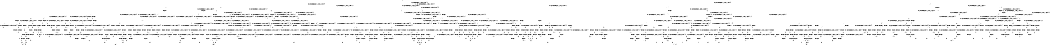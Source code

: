 digraph BCG {
size = "7, 10.5";
center = TRUE;
node [shape = circle];
0 [peripheries = 2];
0 -> 1 [label = "EX !0 !ATOMIC_EXCH_BRANCH (1, +1, TRUE, +0, 2, TRUE) !{0}"];
0 -> 2 [label = "EX !2 !ATOMIC_EXCH_BRANCH (1, +0, FALSE, +0, 3, TRUE) !{0}"];
0 -> 3 [label = "EX !1 !ATOMIC_EXCH_BRANCH (1, +0, TRUE, +0, 1, TRUE) !{0}"];
0 -> 4 [label = "EX !0 !ATOMIC_EXCH_BRANCH (1, +1, TRUE, +0, 2, TRUE) !{0}"];
1 -> 5 [label = "EX !2 !ATOMIC_EXCH_BRANCH (1, +0, FALSE, +0, 3, FALSE) !{0}"];
1 -> 6 [label = "EX !1 !ATOMIC_EXCH_BRANCH (1, +0, TRUE, +0, 1, FALSE) !{0}"];
1 -> 7 [label = "TERMINATE !0"];
2 -> 8 [label = "EX !0 !ATOMIC_EXCH_BRANCH (1, +1, TRUE, +0, 2, TRUE) !{0, 2}"];
2 -> 9 [label = "EX !1 !ATOMIC_EXCH_BRANCH (1, +0, TRUE, +0, 1, TRUE) !{0, 2}"];
2 -> 10 [label = "TERMINATE !2"];
2 -> 11 [label = "EX !0 !ATOMIC_EXCH_BRANCH (1, +1, TRUE, +0, 2, TRUE) !{0, 2}"];
3 -> 3 [label = "EX !1 !ATOMIC_EXCH_BRANCH (1, +0, TRUE, +0, 1, TRUE) !{0, 1}"];
3 -> 12 [label = "EX !0 !ATOMIC_EXCH_BRANCH (1, +1, TRUE, +0, 2, TRUE) !{0, 1}"];
3 -> 13 [label = "EX !2 !ATOMIC_EXCH_BRANCH (1, +0, FALSE, +0, 3, TRUE) !{0, 1}"];
3 -> 14 [label = "EX !0 !ATOMIC_EXCH_BRANCH (1, +1, TRUE, +0, 2, TRUE) !{0, 1}"];
4 -> 15 [label = "EX !2 !ATOMIC_EXCH_BRANCH (1, +0, FALSE, +0, 3, FALSE) !{0}"];
4 -> 16 [label = "EX !1 !ATOMIC_EXCH_BRANCH (1, +0, TRUE, +0, 1, FALSE) !{0}"];
4 -> 17 [label = "TERMINATE !0"];
5 -> 18 [label = "EX !2 !ATOMIC_EXCH_BRANCH (1, +1, TRUE, +1, 2, TRUE) !{0, 2}"];
5 -> 19 [label = "EX !1 !ATOMIC_EXCH_BRANCH (1, +0, TRUE, +0, 1, FALSE) !{0, 2}"];
5 -> 20 [label = "TERMINATE !0"];
6 -> 21 [label = "EX !2 !ATOMIC_EXCH_BRANCH (1, +0, FALSE, +0, 3, TRUE) !{0, 1}"];
6 -> 22 [label = "TERMINATE !0"];
6 -> 23 [label = "TERMINATE !1"];
7 -> 24 [label = "EX !1 !ATOMIC_EXCH_BRANCH (1, +0, TRUE, +0, 1, FALSE) !{1}"];
7 -> 25 [label = "EX !2 !ATOMIC_EXCH_BRANCH (1, +0, FALSE, +0, 3, FALSE) !{1}"];
7 -> 26 [label = "EX !1 !ATOMIC_EXCH_BRANCH (1, +0, TRUE, +0, 1, FALSE) !{1}"];
8 -> 27 [label = "EX !1 !ATOMIC_EXCH_BRANCH (1, +0, TRUE, +0, 1, FALSE) !{0, 2}"];
8 -> 28 [label = "TERMINATE !0"];
8 -> 29 [label = "TERMINATE !2"];
9 -> 9 [label = "EX !1 !ATOMIC_EXCH_BRANCH (1, +0, TRUE, +0, 1, TRUE) !{0, 1, 2}"];
9 -> 30 [label = "EX !0 !ATOMIC_EXCH_BRANCH (1, +1, TRUE, +0, 2, TRUE) !{0, 1, 2}"];
9 -> 31 [label = "TERMINATE !2"];
9 -> 32 [label = "EX !0 !ATOMIC_EXCH_BRANCH (1, +1, TRUE, +0, 2, TRUE) !{0, 1, 2}"];
10 -> 33 [label = "EX !0 !ATOMIC_EXCH_BRANCH (1, +1, TRUE, +0, 2, TRUE) !{0}"];
10 -> 34 [label = "EX !1 !ATOMIC_EXCH_BRANCH (1, +0, TRUE, +0, 1, TRUE) !{0}"];
10 -> 35 [label = "EX !0 !ATOMIC_EXCH_BRANCH (1, +1, TRUE, +0, 2, TRUE) !{0}"];
11 -> 36 [label = "EX !1 !ATOMIC_EXCH_BRANCH (1, +0, TRUE, +0, 1, FALSE) !{0, 2}"];
11 -> 37 [label = "TERMINATE !0"];
11 -> 38 [label = "TERMINATE !2"];
12 -> 6 [label = "EX !1 !ATOMIC_EXCH_BRANCH (1, +0, TRUE, +0, 1, FALSE) !{0, 1}"];
12 -> 39 [label = "EX !2 !ATOMIC_EXCH_BRANCH (1, +0, FALSE, +0, 3, FALSE) !{0, 1}"];
12 -> 40 [label = "TERMINATE !0"];
13 -> 9 [label = "EX !1 !ATOMIC_EXCH_BRANCH (1, +0, TRUE, +0, 1, TRUE) !{0, 1, 2}"];
13 -> 30 [label = "EX !0 !ATOMIC_EXCH_BRANCH (1, +1, TRUE, +0, 2, TRUE) !{0, 1, 2}"];
13 -> 31 [label = "TERMINATE !2"];
13 -> 32 [label = "EX !0 !ATOMIC_EXCH_BRANCH (1, +1, TRUE, +0, 2, TRUE) !{0, 1, 2}"];
14 -> 41 [label = "EX !1 !ATOMIC_EXCH_BRANCH (1, +0, TRUE, +0, 1, FALSE) !{0, 1}"];
14 -> 42 [label = "EX !1 !ATOMIC_EXCH_BRANCH (1, +0, TRUE, +0, 1, FALSE) !{0, 1}"];
14 -> 43 [label = "EX !2 !ATOMIC_EXCH_BRANCH (1, +0, FALSE, +0, 3, FALSE) !{0, 1}"];
14 -> 44 [label = "TERMINATE !0"];
15 -> 45 [label = "EX !2 !ATOMIC_EXCH_BRANCH (1, +1, TRUE, +1, 2, TRUE) !{0, 2}"];
15 -> 46 [label = "EX !1 !ATOMIC_EXCH_BRANCH (1, +0, TRUE, +0, 1, FALSE) !{0, 2}"];
15 -> 47 [label = "TERMINATE !0"];
16 -> 48 [label = "EX !2 !ATOMIC_EXCH_BRANCH (1, +0, FALSE, +0, 3, TRUE) !{0, 1}"];
16 -> 49 [label = "TERMINATE !0"];
16 -> 50 [label = "TERMINATE !1"];
17 -> 51 [label = "EX !1 !ATOMIC_EXCH_BRANCH (1, +0, TRUE, +0, 1, FALSE) !{1}"];
17 -> 52 [label = "EX !2 !ATOMIC_EXCH_BRANCH (1, +0, FALSE, +0, 3, FALSE) !{1}"];
18 -> 18 [label = "EX !2 !ATOMIC_EXCH_BRANCH (1, +1, TRUE, +1, 2, TRUE) !{0, 2}"];
18 -> 19 [label = "EX !1 !ATOMIC_EXCH_BRANCH (1, +0, TRUE, +0, 1, FALSE) !{0, 2}"];
18 -> 20 [label = "TERMINATE !0"];
19 -> 53 [label = "EX !2 !ATOMIC_EXCH_BRANCH (1, +1, TRUE, +1, 2, FALSE) !{0, 1, 2}"];
19 -> 54 [label = "TERMINATE !0"];
19 -> 55 [label = "TERMINATE !1"];
20 -> 56 [label = "EX !2 !ATOMIC_EXCH_BRANCH (1, +1, TRUE, +1, 2, TRUE) !{1, 2}"];
20 -> 57 [label = "EX !1 !ATOMIC_EXCH_BRANCH (1, +0, TRUE, +0, 1, FALSE) !{1, 2}"];
20 -> 58 [label = "EX !1 !ATOMIC_EXCH_BRANCH (1, +0, TRUE, +0, 1, FALSE) !{1, 2}"];
21 -> 59 [label = "TERMINATE !0"];
21 -> 60 [label = "TERMINATE !2"];
21 -> 61 [label = "TERMINATE !1"];
22 -> 62 [label = "EX !2 !ATOMIC_EXCH_BRANCH (1, +0, FALSE, +0, 3, TRUE) !{1}"];
22 -> 63 [label = "TERMINATE !1"];
23 -> 64 [label = "EX !2 !ATOMIC_EXCH_BRANCH (1, +0, FALSE, +0, 3, TRUE) !{0}"];
23 -> 65 [label = "TERMINATE !0"];
24 -> 62 [label = "EX !2 !ATOMIC_EXCH_BRANCH (1, +0, FALSE, +0, 3, TRUE) !{1}"];
24 -> 63 [label = "TERMINATE !1"];
25 -> 56 [label = "EX !2 !ATOMIC_EXCH_BRANCH (1, +1, TRUE, +1, 2, TRUE) !{1, 2}"];
25 -> 57 [label = "EX !1 !ATOMIC_EXCH_BRANCH (1, +0, TRUE, +0, 1, FALSE) !{1, 2}"];
25 -> 58 [label = "EX !1 !ATOMIC_EXCH_BRANCH (1, +0, TRUE, +0, 1, FALSE) !{1, 2}"];
26 -> 66 [label = "EX !2 !ATOMIC_EXCH_BRANCH (1, +0, FALSE, +0, 3, TRUE) !{1}"];
26 -> 67 [label = "TERMINATE !1"];
27 -> 59 [label = "TERMINATE !0"];
27 -> 60 [label = "TERMINATE !2"];
27 -> 61 [label = "TERMINATE !1"];
28 -> 68 [label = "EX !1 !ATOMIC_EXCH_BRANCH (1, +0, TRUE, +0, 1, FALSE) !{1, 2}"];
28 -> 69 [label = "TERMINATE !2"];
28 -> 70 [label = "EX !1 !ATOMIC_EXCH_BRANCH (1, +0, TRUE, +0, 1, FALSE) !{1, 2}"];
29 -> 71 [label = "EX !1 !ATOMIC_EXCH_BRANCH (1, +0, TRUE, +0, 1, FALSE) !{0}"];
29 -> 72 [label = "TERMINATE !0"];
30 -> 27 [label = "EX !1 !ATOMIC_EXCH_BRANCH (1, +0, TRUE, +0, 1, FALSE) !{0, 1, 2}"];
30 -> 73 [label = "TERMINATE !0"];
30 -> 74 [label = "TERMINATE !2"];
31 -> 34 [label = "EX !1 !ATOMIC_EXCH_BRANCH (1, +0, TRUE, +0, 1, TRUE) !{0, 1}"];
31 -> 75 [label = "EX !0 !ATOMIC_EXCH_BRANCH (1, +1, TRUE, +0, 2, TRUE) !{0, 1}"];
31 -> 76 [label = "EX !0 !ATOMIC_EXCH_BRANCH (1, +1, TRUE, +0, 2, TRUE) !{0, 1}"];
32 -> 77 [label = "EX !1 !ATOMIC_EXCH_BRANCH (1, +0, TRUE, +0, 1, FALSE) !{0, 1, 2}"];
32 -> 78 [label = "EX !1 !ATOMIC_EXCH_BRANCH (1, +0, TRUE, +0, 1, FALSE) !{0, 1, 2}"];
32 -> 79 [label = "TERMINATE !0"];
32 -> 80 [label = "TERMINATE !2"];
33 -> 71 [label = "EX !1 !ATOMIC_EXCH_BRANCH (1, +0, TRUE, +0, 1, FALSE) !{0}"];
33 -> 72 [label = "TERMINATE !0"];
34 -> 34 [label = "EX !1 !ATOMIC_EXCH_BRANCH (1, +0, TRUE, +0, 1, TRUE) !{0, 1}"];
34 -> 75 [label = "EX !0 !ATOMIC_EXCH_BRANCH (1, +1, TRUE, +0, 2, TRUE) !{0, 1}"];
34 -> 76 [label = "EX !0 !ATOMIC_EXCH_BRANCH (1, +1, TRUE, +0, 2, TRUE) !{0, 1}"];
35 -> 81 [label = "EX !1 !ATOMIC_EXCH_BRANCH (1, +0, TRUE, +0, 1, FALSE) !{0}"];
35 -> 82 [label = "TERMINATE !0"];
36 -> 83 [label = "TERMINATE !0"];
36 -> 84 [label = "TERMINATE !2"];
36 -> 85 [label = "TERMINATE !1"];
37 -> 86 [label = "EX !1 !ATOMIC_EXCH_BRANCH (1, +0, TRUE, +0, 1, FALSE) !{1, 2}"];
37 -> 87 [label = "TERMINATE !2"];
38 -> 88 [label = "EX !1 !ATOMIC_EXCH_BRANCH (1, +0, TRUE, +0, 1, FALSE) !{0}"];
38 -> 89 [label = "TERMINATE !0"];
39 -> 19 [label = "EX !1 !ATOMIC_EXCH_BRANCH (1, +0, TRUE, +0, 1, FALSE) !{0, 1, 2}"];
39 -> 90 [label = "EX !2 !ATOMIC_EXCH_BRANCH (1, +1, TRUE, +1, 2, TRUE) !{0, 1, 2}"];
39 -> 91 [label = "TERMINATE !0"];
40 -> 24 [label = "EX !1 !ATOMIC_EXCH_BRANCH (1, +0, TRUE, +0, 1, FALSE) !{1}"];
40 -> 92 [label = "EX !2 !ATOMIC_EXCH_BRANCH (1, +0, FALSE, +0, 3, FALSE) !{1}"];
40 -> 26 [label = "EX !1 !ATOMIC_EXCH_BRANCH (1, +0, TRUE, +0, 1, FALSE) !{1}"];
41 -> 93 [label = "EX !2 !ATOMIC_EXCH_BRANCH (1, +0, FALSE, +0, 3, TRUE) !{0, 1}"];
41 -> 94 [label = "TERMINATE !0"];
41 -> 95 [label = "TERMINATE !1"];
42 -> 96 [label = "EX !2 !ATOMIC_EXCH_BRANCH (1, +0, FALSE, +0, 3, TRUE) !{0, 1}"];
42 -> 97 [label = "TERMINATE !0"];
42 -> 98 [label = "TERMINATE !1"];
43 -> 99 [label = "EX !1 !ATOMIC_EXCH_BRANCH (1, +0, TRUE, +0, 1, FALSE) !{0, 1, 2}"];
43 -> 100 [label = "EX !2 !ATOMIC_EXCH_BRANCH (1, +1, TRUE, +1, 2, TRUE) !{0, 1, 2}"];
43 -> 101 [label = "TERMINATE !0"];
44 -> 102 [label = "EX !1 !ATOMIC_EXCH_BRANCH (1, +0, TRUE, +0, 1, FALSE) !{1}"];
44 -> 103 [label = "EX !2 !ATOMIC_EXCH_BRANCH (1, +0, FALSE, +0, 3, FALSE) !{1}"];
45 -> 45 [label = "EX !2 !ATOMIC_EXCH_BRANCH (1, +1, TRUE, +1, 2, TRUE) !{0, 2}"];
45 -> 46 [label = "EX !1 !ATOMIC_EXCH_BRANCH (1, +0, TRUE, +0, 1, FALSE) !{0, 2}"];
45 -> 47 [label = "TERMINATE !0"];
46 -> 104 [label = "EX !2 !ATOMIC_EXCH_BRANCH (1, +1, TRUE, +1, 2, FALSE) !{0, 1, 2}"];
46 -> 105 [label = "TERMINATE !0"];
46 -> 106 [label = "TERMINATE !1"];
47 -> 107 [label = "EX !2 !ATOMIC_EXCH_BRANCH (1, +1, TRUE, +1, 2, TRUE) !{1, 2}"];
47 -> 108 [label = "EX !1 !ATOMIC_EXCH_BRANCH (1, +0, TRUE, +0, 1, FALSE) !{1, 2}"];
48 -> 109 [label = "TERMINATE !0"];
48 -> 110 [label = "TERMINATE !2"];
48 -> 111 [label = "TERMINATE !1"];
49 -> 112 [label = "EX !2 !ATOMIC_EXCH_BRANCH (1, +0, FALSE, +0, 3, TRUE) !{1}"];
49 -> 113 [label = "TERMINATE !1"];
50 -> 114 [label = "EX !2 !ATOMIC_EXCH_BRANCH (1, +0, FALSE, +0, 3, TRUE) !{0}"];
50 -> 115 [label = "TERMINATE !0"];
51 -> 112 [label = "EX !2 !ATOMIC_EXCH_BRANCH (1, +0, FALSE, +0, 3, TRUE) !{1}"];
51 -> 113 [label = "TERMINATE !1"];
52 -> 107 [label = "EX !2 !ATOMIC_EXCH_BRANCH (1, +1, TRUE, +1, 2, TRUE) !{1, 2}"];
52 -> 108 [label = "EX !1 !ATOMIC_EXCH_BRANCH (1, +0, TRUE, +0, 1, FALSE) !{1, 2}"];
53 -> 116 [label = "TERMINATE !0"];
53 -> 117 [label = "TERMINATE !2"];
53 -> 118 [label = "TERMINATE !1"];
54 -> 119 [label = "EX !2 !ATOMIC_EXCH_BRANCH (1, +1, TRUE, +1, 2, FALSE) !{1, 2}"];
54 -> 120 [label = "TERMINATE !1"];
55 -> 121 [label = "EX !2 !ATOMIC_EXCH_BRANCH (1, +1, TRUE, +1, 2, FALSE) !{0, 2}"];
55 -> 122 [label = "TERMINATE !0"];
56 -> 56 [label = "EX !2 !ATOMIC_EXCH_BRANCH (1, +1, TRUE, +1, 2, TRUE) !{1, 2}"];
56 -> 57 [label = "EX !1 !ATOMIC_EXCH_BRANCH (1, +0, TRUE, +0, 1, FALSE) !{1, 2}"];
56 -> 58 [label = "EX !1 !ATOMIC_EXCH_BRANCH (1, +0, TRUE, +0, 1, FALSE) !{1, 2}"];
57 -> 119 [label = "EX !2 !ATOMIC_EXCH_BRANCH (1, +1, TRUE, +1, 2, FALSE) !{1, 2}"];
57 -> 120 [label = "TERMINATE !1"];
58 -> 123 [label = "EX !2 !ATOMIC_EXCH_BRANCH (1, +1, TRUE, +1, 2, FALSE) !{1, 2}"];
58 -> 124 [label = "EX !2 !ATOMIC_EXCH_BRANCH (1, +1, TRUE, +1, 2, FALSE) !{1, 2}"];
58 -> 125 [label = "TERMINATE !1"];
59 -> 126 [label = "TERMINATE !2"];
59 -> 127 [label = "TERMINATE !1"];
60 -> 128 [label = "TERMINATE !0"];
60 -> 129 [label = "TERMINATE !1"];
61 -> 130 [label = "TERMINATE !0"];
61 -> 131 [label = "TERMINATE !2"];
62 -> 126 [label = "TERMINATE !2"];
62 -> 127 [label = "TERMINATE !1"];
63 -> 132 [label = "EX !2 !ATOMIC_EXCH_BRANCH (1, +0, FALSE, +0, 3, TRUE) !{2}"];
63 -> 133 [label = "EX !2 !ATOMIC_EXCH_BRANCH (1, +0, FALSE, +0, 3, TRUE) !{2}"];
64 -> 130 [label = "TERMINATE !0"];
64 -> 131 [label = "TERMINATE !2"];
65 -> 134 [label = "EX !2 !ATOMIC_EXCH_BRANCH (1, +0, FALSE, +0, 3, TRUE) !{1, 2}"];
66 -> 135 [label = "TERMINATE !2"];
66 -> 136 [label = "TERMINATE !1"];
67 -> 137 [label = "EX !2 !ATOMIC_EXCH_BRANCH (1, +0, FALSE, +0, 3, TRUE) !{2}"];
68 -> 126 [label = "TERMINATE !2"];
68 -> 127 [label = "TERMINATE !1"];
69 -> 138 [label = "EX !1 !ATOMIC_EXCH_BRANCH (1, +0, TRUE, +0, 1, FALSE) !{1}"];
69 -> 139 [label = "EX !1 !ATOMIC_EXCH_BRANCH (1, +0, TRUE, +0, 1, FALSE) !{1}"];
70 -> 140 [label = "TERMINATE !2"];
70 -> 141 [label = "TERMINATE !1"];
71 -> 128 [label = "TERMINATE !0"];
71 -> 129 [label = "TERMINATE !1"];
72 -> 138 [label = "EX !1 !ATOMIC_EXCH_BRANCH (1, +0, TRUE, +0, 1, FALSE) !{1}"];
72 -> 139 [label = "EX !1 !ATOMIC_EXCH_BRANCH (1, +0, TRUE, +0, 1, FALSE) !{1}"];
73 -> 68 [label = "EX !1 !ATOMIC_EXCH_BRANCH (1, +0, TRUE, +0, 1, FALSE) !{1, 2}"];
73 -> 142 [label = "TERMINATE !2"];
73 -> 70 [label = "EX !1 !ATOMIC_EXCH_BRANCH (1, +0, TRUE, +0, 1, FALSE) !{1, 2}"];
74 -> 71 [label = "EX !1 !ATOMIC_EXCH_BRANCH (1, +0, TRUE, +0, 1, FALSE) !{0, 1}"];
74 -> 143 [label = "TERMINATE !0"];
75 -> 71 [label = "EX !1 !ATOMIC_EXCH_BRANCH (1, +0, TRUE, +0, 1, FALSE) !{0, 1}"];
75 -> 143 [label = "TERMINATE !0"];
76 -> 144 [label = "EX !1 !ATOMIC_EXCH_BRANCH (1, +0, TRUE, +0, 1, FALSE) !{0, 1}"];
76 -> 145 [label = "EX !1 !ATOMIC_EXCH_BRANCH (1, +0, TRUE, +0, 1, FALSE) !{0, 1}"];
76 -> 146 [label = "TERMINATE !0"];
77 -> 147 [label = "TERMINATE !0"];
77 -> 148 [label = "TERMINATE !2"];
77 -> 149 [label = "TERMINATE !1"];
78 -> 150 [label = "TERMINATE !0"];
78 -> 151 [label = "TERMINATE !2"];
78 -> 152 [label = "TERMINATE !1"];
79 -> 153 [label = "EX !1 !ATOMIC_EXCH_BRANCH (1, +0, TRUE, +0, 1, FALSE) !{1, 2}"];
79 -> 154 [label = "TERMINATE !2"];
80 -> 155 [label = "EX !1 !ATOMIC_EXCH_BRANCH (1, +0, TRUE, +0, 1, FALSE) !{0, 1}"];
80 -> 156 [label = "TERMINATE !0"];
81 -> 157 [label = "TERMINATE !0"];
81 -> 158 [label = "TERMINATE !1"];
82 -> 159 [label = "EX !1 !ATOMIC_EXCH_BRANCH (1, +0, TRUE, +0, 1, FALSE) !{1}"];
83 -> 160 [label = "TERMINATE !2"];
83 -> 161 [label = "TERMINATE !1"];
84 -> 162 [label = "TERMINATE !0"];
84 -> 163 [label = "TERMINATE !1"];
85 -> 164 [label = "TERMINATE !0"];
85 -> 165 [label = "TERMINATE !2"];
86 -> 160 [label = "TERMINATE !2"];
86 -> 161 [label = "TERMINATE !1"];
87 -> 166 [label = "EX !1 !ATOMIC_EXCH_BRANCH (1, +0, TRUE, +0, 1, FALSE) !{1}"];
88 -> 162 [label = "TERMINATE !0"];
88 -> 163 [label = "TERMINATE !1"];
89 -> 166 [label = "EX !1 !ATOMIC_EXCH_BRANCH (1, +0, TRUE, +0, 1, FALSE) !{1}"];
90 -> 19 [label = "EX !1 !ATOMIC_EXCH_BRANCH (1, +0, TRUE, +0, 1, FALSE) !{0, 1, 2}"];
90 -> 90 [label = "EX !2 !ATOMIC_EXCH_BRANCH (1, +1, TRUE, +1, 2, TRUE) !{0, 1, 2}"];
90 -> 91 [label = "TERMINATE !0"];
91 -> 57 [label = "EX !1 !ATOMIC_EXCH_BRANCH (1, +0, TRUE, +0, 1, FALSE) !{1, 2}"];
91 -> 167 [label = "EX !2 !ATOMIC_EXCH_BRANCH (1, +1, TRUE, +1, 2, TRUE) !{1, 2}"];
91 -> 58 [label = "EX !1 !ATOMIC_EXCH_BRANCH (1, +0, TRUE, +0, 1, FALSE) !{1, 2}"];
92 -> 57 [label = "EX !1 !ATOMIC_EXCH_BRANCH (1, +0, TRUE, +0, 1, FALSE) !{1, 2}"];
92 -> 167 [label = "EX !2 !ATOMIC_EXCH_BRANCH (1, +1, TRUE, +1, 2, TRUE) !{1, 2}"];
92 -> 58 [label = "EX !1 !ATOMIC_EXCH_BRANCH (1, +0, TRUE, +0, 1, FALSE) !{1, 2}"];
93 -> 168 [label = "TERMINATE !0"];
93 -> 169 [label = "TERMINATE !2"];
93 -> 170 [label = "TERMINATE !1"];
94 -> 171 [label = "EX !2 !ATOMIC_EXCH_BRANCH (1, +0, FALSE, +0, 3, TRUE) !{1}"];
94 -> 172 [label = "TERMINATE !1"];
95 -> 173 [label = "EX !2 !ATOMIC_EXCH_BRANCH (1, +0, FALSE, +0, 3, TRUE) !{0}"];
95 -> 174 [label = "TERMINATE !0"];
96 -> 175 [label = "TERMINATE !0"];
96 -> 176 [label = "TERMINATE !2"];
96 -> 177 [label = "TERMINATE !1"];
97 -> 178 [label = "EX !2 !ATOMIC_EXCH_BRANCH (1, +0, FALSE, +0, 3, TRUE) !{1}"];
97 -> 179 [label = "TERMINATE !1"];
98 -> 180 [label = "EX !2 !ATOMIC_EXCH_BRANCH (1, +0, FALSE, +0, 3, TRUE) !{0}"];
98 -> 181 [label = "TERMINATE !0"];
99 -> 182 [label = "EX !2 !ATOMIC_EXCH_BRANCH (1, +1, TRUE, +1, 2, FALSE) !{0, 1, 2}"];
99 -> 183 [label = "TERMINATE !0"];
99 -> 184 [label = "TERMINATE !1"];
100 -> 99 [label = "EX !1 !ATOMIC_EXCH_BRANCH (1, +0, TRUE, +0, 1, FALSE) !{0, 1, 2}"];
100 -> 100 [label = "EX !2 !ATOMIC_EXCH_BRANCH (1, +1, TRUE, +1, 2, TRUE) !{0, 1, 2}"];
100 -> 101 [label = "TERMINATE !0"];
101 -> 185 [label = "EX !1 !ATOMIC_EXCH_BRANCH (1, +0, TRUE, +0, 1, FALSE) !{1, 2}"];
101 -> 186 [label = "EX !2 !ATOMIC_EXCH_BRANCH (1, +1, TRUE, +1, 2, TRUE) !{1, 2}"];
102 -> 178 [label = "EX !2 !ATOMIC_EXCH_BRANCH (1, +0, FALSE, +0, 3, TRUE) !{1}"];
102 -> 179 [label = "TERMINATE !1"];
103 -> 185 [label = "EX !1 !ATOMIC_EXCH_BRANCH (1, +0, TRUE, +0, 1, FALSE) !{1, 2}"];
103 -> 186 [label = "EX !2 !ATOMIC_EXCH_BRANCH (1, +1, TRUE, +1, 2, TRUE) !{1, 2}"];
104 -> 187 [label = "TERMINATE !0"];
104 -> 188 [label = "TERMINATE !2"];
104 -> 189 [label = "TERMINATE !1"];
105 -> 190 [label = "EX !2 !ATOMIC_EXCH_BRANCH (1, +1, TRUE, +1, 2, FALSE) !{1, 2}"];
105 -> 191 [label = "TERMINATE !1"];
106 -> 192 [label = "EX !2 !ATOMIC_EXCH_BRANCH (1, +1, TRUE, +1, 2, FALSE) !{0, 2}"];
106 -> 193 [label = "TERMINATE !0"];
107 -> 107 [label = "EX !2 !ATOMIC_EXCH_BRANCH (1, +1, TRUE, +1, 2, TRUE) !{1, 2}"];
107 -> 108 [label = "EX !1 !ATOMIC_EXCH_BRANCH (1, +0, TRUE, +0, 1, FALSE) !{1, 2}"];
108 -> 190 [label = "EX !2 !ATOMIC_EXCH_BRANCH (1, +1, TRUE, +1, 2, FALSE) !{1, 2}"];
108 -> 191 [label = "TERMINATE !1"];
109 -> 194 [label = "TERMINATE !2"];
109 -> 195 [label = "TERMINATE !1"];
110 -> 157 [label = "TERMINATE !0"];
110 -> 158 [label = "TERMINATE !1"];
111 -> 196 [label = "TERMINATE !0"];
111 -> 197 [label = "TERMINATE !2"];
112 -> 194 [label = "TERMINATE !2"];
112 -> 195 [label = "TERMINATE !1"];
113 -> 198 [label = "EX !2 !ATOMIC_EXCH_BRANCH (1, +0, FALSE, +0, 3, TRUE) !{2}"];
114 -> 196 [label = "TERMINATE !0"];
114 -> 197 [label = "TERMINATE !2"];
115 -> 199 [label = "EX !2 !ATOMIC_EXCH_BRANCH (1, +0, FALSE, +0, 3, TRUE) !{1, 2}"];
116 -> 200 [label = "TERMINATE !2"];
116 -> 201 [label = "TERMINATE !1"];
117 -> 202 [label = "TERMINATE !0"];
117 -> 203 [label = "TERMINATE !1"];
118 -> 204 [label = "TERMINATE !0"];
118 -> 205 [label = "TERMINATE !2"];
119 -> 200 [label = "TERMINATE !2"];
119 -> 201 [label = "TERMINATE !1"];
120 -> 206 [label = "EX !2 !ATOMIC_EXCH_BRANCH (1, +1, TRUE, +1, 2, FALSE) !{2}"];
120 -> 207 [label = "EX !2 !ATOMIC_EXCH_BRANCH (1, +1, TRUE, +1, 2, FALSE) !{2}"];
121 -> 204 [label = "TERMINATE !0"];
121 -> 205 [label = "TERMINATE !2"];
122 -> 208 [label = "EX !2 !ATOMIC_EXCH_BRANCH (1, +1, TRUE, +1, 2, FALSE) !{1, 2}"];
123 -> 209 [label = "TERMINATE !2"];
123 -> 210 [label = "TERMINATE !1"];
124 -> 211 [label = "TERMINATE !2"];
124 -> 212 [label = "TERMINATE !1"];
125 -> 213 [label = "EX !2 !ATOMIC_EXCH_BRANCH (1, +1, TRUE, +1, 2, FALSE) !{2}"];
126 -> 214 [label = "TERMINATE !1"];
127 -> 215 [label = "TERMINATE !2"];
128 -> 214 [label = "TERMINATE !1"];
129 -> 216 [label = "TERMINATE !0"];
130 -> 217 [label = "TERMINATE !2"];
131 -> 216 [label = "TERMINATE !0"];
132 -> 215 [label = "TERMINATE !2"];
133 -> 218 [label = "TERMINATE !2"];
134 -> 217 [label = "TERMINATE !2"];
135 -> 219 [label = "TERMINATE !1"];
136 -> 220 [label = "TERMINATE !2"];
137 -> 220 [label = "TERMINATE !2"];
138 -> 214 [label = "TERMINATE !1"];
139 -> 219 [label = "TERMINATE !1"];
140 -> 221 [label = "TERMINATE !1"];
141 -> 222 [label = "TERMINATE !2"];
142 -> 138 [label = "EX !1 !ATOMIC_EXCH_BRANCH (1, +0, TRUE, +0, 1, FALSE) !{1}"];
142 -> 139 [label = "EX !1 !ATOMIC_EXCH_BRANCH (1, +0, TRUE, +0, 1, FALSE) !{1}"];
143 -> 138 [label = "EX !1 !ATOMIC_EXCH_BRANCH (1, +0, TRUE, +0, 1, FALSE) !{1}"];
143 -> 139 [label = "EX !1 !ATOMIC_EXCH_BRANCH (1, +0, TRUE, +0, 1, FALSE) !{1}"];
144 -> 223 [label = "TERMINATE !0"];
144 -> 224 [label = "TERMINATE !1"];
145 -> 225 [label = "TERMINATE !0"];
145 -> 226 [label = "TERMINATE !1"];
146 -> 227 [label = "EX !1 !ATOMIC_EXCH_BRANCH (1, +0, TRUE, +0, 1, FALSE) !{1}"];
147 -> 228 [label = "TERMINATE !2"];
147 -> 229 [label = "TERMINATE !1"];
148 -> 230 [label = "TERMINATE !0"];
148 -> 231 [label = "TERMINATE !1"];
149 -> 232 [label = "TERMINATE !0"];
149 -> 233 [label = "TERMINATE !2"];
150 -> 234 [label = "TERMINATE !2"];
150 -> 235 [label = "TERMINATE !1"];
151 -> 236 [label = "TERMINATE !0"];
151 -> 237 [label = "TERMINATE !1"];
152 -> 238 [label = "TERMINATE !0"];
152 -> 239 [label = "TERMINATE !2"];
153 -> 234 [label = "TERMINATE !2"];
153 -> 235 [label = "TERMINATE !1"];
154 -> 240 [label = "EX !1 !ATOMIC_EXCH_BRANCH (1, +0, TRUE, +0, 1, FALSE) !{1}"];
155 -> 236 [label = "TERMINATE !0"];
155 -> 237 [label = "TERMINATE !1"];
156 -> 240 [label = "EX !1 !ATOMIC_EXCH_BRANCH (1, +0, TRUE, +0, 1, FALSE) !{1}"];
157 -> 241 [label = "TERMINATE !1"];
158 -> 242 [label = "TERMINATE !0"];
159 -> 241 [label = "TERMINATE !1"];
160 -> 243 [label = "TERMINATE !1"];
161 -> 244 [label = "TERMINATE !2"];
162 -> 243 [label = "TERMINATE !1"];
163 -> 245 [label = "TERMINATE !0"];
164 -> 246 [label = "TERMINATE !2"];
165 -> 245 [label = "TERMINATE !0"];
166 -> 243 [label = "TERMINATE !1"];
167 -> 57 [label = "EX !1 !ATOMIC_EXCH_BRANCH (1, +0, TRUE, +0, 1, FALSE) !{1, 2}"];
167 -> 167 [label = "EX !2 !ATOMIC_EXCH_BRANCH (1, +1, TRUE, +1, 2, TRUE) !{1, 2}"];
167 -> 58 [label = "EX !1 !ATOMIC_EXCH_BRANCH (1, +0, TRUE, +0, 1, FALSE) !{1, 2}"];
168 -> 247 [label = "TERMINATE !2"];
168 -> 248 [label = "TERMINATE !1"];
169 -> 223 [label = "TERMINATE !0"];
169 -> 224 [label = "TERMINATE !1"];
170 -> 249 [label = "TERMINATE !0"];
170 -> 250 [label = "TERMINATE !2"];
171 -> 247 [label = "TERMINATE !2"];
171 -> 248 [label = "TERMINATE !1"];
172 -> 251 [label = "EX !2 !ATOMIC_EXCH_BRANCH (1, +0, FALSE, +0, 3, TRUE) !{2}"];
173 -> 249 [label = "TERMINATE !0"];
173 -> 250 [label = "TERMINATE !2"];
174 -> 252 [label = "EX !2 !ATOMIC_EXCH_BRANCH (1, +0, FALSE, +0, 3, TRUE) !{1, 2}"];
175 -> 253 [label = "TERMINATE !2"];
175 -> 254 [label = "TERMINATE !1"];
176 -> 225 [label = "TERMINATE !0"];
176 -> 226 [label = "TERMINATE !1"];
177 -> 255 [label = "TERMINATE !0"];
177 -> 256 [label = "TERMINATE !2"];
178 -> 253 [label = "TERMINATE !2"];
178 -> 254 [label = "TERMINATE !1"];
179 -> 257 [label = "EX !2 !ATOMIC_EXCH_BRANCH (1, +0, FALSE, +0, 3, TRUE) !{2}"];
180 -> 255 [label = "TERMINATE !0"];
180 -> 256 [label = "TERMINATE !2"];
181 -> 258 [label = "EX !2 !ATOMIC_EXCH_BRANCH (1, +0, FALSE, +0, 3, TRUE) !{1, 2}"];
182 -> 259 [label = "TERMINATE !0"];
182 -> 260 [label = "TERMINATE !2"];
182 -> 261 [label = "TERMINATE !1"];
183 -> 262 [label = "EX !2 !ATOMIC_EXCH_BRANCH (1, +1, TRUE, +1, 2, FALSE) !{1, 2}"];
183 -> 263 [label = "TERMINATE !1"];
184 -> 264 [label = "EX !2 !ATOMIC_EXCH_BRANCH (1, +1, TRUE, +1, 2, FALSE) !{0, 2}"];
184 -> 265 [label = "TERMINATE !0"];
185 -> 262 [label = "EX !2 !ATOMIC_EXCH_BRANCH (1, +1, TRUE, +1, 2, FALSE) !{1, 2}"];
185 -> 263 [label = "TERMINATE !1"];
186 -> 185 [label = "EX !1 !ATOMIC_EXCH_BRANCH (1, +0, TRUE, +0, 1, FALSE) !{1, 2}"];
186 -> 186 [label = "EX !2 !ATOMIC_EXCH_BRANCH (1, +1, TRUE, +1, 2, TRUE) !{1, 2}"];
187 -> 266 [label = "TERMINATE !2"];
187 -> 267 [label = "TERMINATE !1"];
188 -> 268 [label = "TERMINATE !0"];
188 -> 269 [label = "TERMINATE !1"];
189 -> 270 [label = "TERMINATE !0"];
189 -> 271 [label = "TERMINATE !2"];
190 -> 266 [label = "TERMINATE !2"];
190 -> 267 [label = "TERMINATE !1"];
191 -> 272 [label = "EX !2 !ATOMIC_EXCH_BRANCH (1, +1, TRUE, +1, 2, FALSE) !{2}"];
192 -> 270 [label = "TERMINATE !0"];
192 -> 271 [label = "TERMINATE !2"];
193 -> 273 [label = "EX !2 !ATOMIC_EXCH_BRANCH (1, +1, TRUE, +1, 2, FALSE) !{1, 2}"];
194 -> 241 [label = "TERMINATE !1"];
195 -> 274 [label = "TERMINATE !2"];
196 -> 275 [label = "TERMINATE !2"];
197 -> 242 [label = "TERMINATE !0"];
198 -> 274 [label = "TERMINATE !2"];
199 -> 275 [label = "TERMINATE !2"];
200 -> 276 [label = "TERMINATE !1"];
201 -> 277 [label = "TERMINATE !2"];
202 -> 276 [label = "TERMINATE !1"];
203 -> 278 [label = "TERMINATE !0"];
204 -> 279 [label = "TERMINATE !2"];
205 -> 278 [label = "TERMINATE !0"];
206 -> 277 [label = "TERMINATE !2"];
207 -> 280 [label = "TERMINATE !2"];
208 -> 279 [label = "TERMINATE !2"];
209 -> 281 [label = "TERMINATE !1"];
210 -> 282 [label = "TERMINATE !2"];
211 -> 283 [label = "TERMINATE !1"];
212 -> 284 [label = "TERMINATE !2"];
213 -> 284 [label = "TERMINATE !2"];
214 -> 285 [label = "exit"];
215 -> 285 [label = "exit"];
216 -> 285 [label = "exit"];
217 -> 285 [label = "exit"];
218 -> 286 [label = "exit"];
219 -> 287 [label = "exit"];
220 -> 287 [label = "exit"];
221 -> 288 [label = "exit"];
222 -> 288 [label = "exit"];
223 -> 289 [label = "TERMINATE !1"];
224 -> 290 [label = "TERMINATE !0"];
225 -> 291 [label = "TERMINATE !1"];
226 -> 292 [label = "TERMINATE !0"];
227 -> 291 [label = "TERMINATE !1"];
228 -> 293 [label = "TERMINATE !1"];
229 -> 294 [label = "TERMINATE !2"];
230 -> 293 [label = "TERMINATE !1"];
231 -> 295 [label = "TERMINATE !0"];
232 -> 296 [label = "TERMINATE !2"];
233 -> 295 [label = "TERMINATE !0"];
234 -> 297 [label = "TERMINATE !1"];
235 -> 298 [label = "TERMINATE !2"];
236 -> 297 [label = "TERMINATE !1"];
237 -> 299 [label = "TERMINATE !0"];
238 -> 300 [label = "TERMINATE !2"];
239 -> 299 [label = "TERMINATE !0"];
240 -> 297 [label = "TERMINATE !1"];
241 -> 301 [label = "exit"];
242 -> 301 [label = "exit"];
243 -> 302 [label = "exit"];
244 -> 302 [label = "exit"];
245 -> 302 [label = "exit"];
246 -> 302 [label = "exit"];
247 -> 289 [label = "TERMINATE !1"];
248 -> 303 [label = "TERMINATE !2"];
249 -> 304 [label = "TERMINATE !2"];
250 -> 290 [label = "TERMINATE !0"];
251 -> 303 [label = "TERMINATE !2"];
252 -> 304 [label = "TERMINATE !2"];
253 -> 291 [label = "TERMINATE !1"];
254 -> 305 [label = "TERMINATE !2"];
255 -> 306 [label = "TERMINATE !2"];
256 -> 292 [label = "TERMINATE !0"];
257 -> 305 [label = "TERMINATE !2"];
258 -> 306 [label = "TERMINATE !2"];
259 -> 307 [label = "TERMINATE !2"];
259 -> 308 [label = "TERMINATE !1"];
260 -> 309 [label = "TERMINATE !0"];
260 -> 310 [label = "TERMINATE !1"];
261 -> 311 [label = "TERMINATE !0"];
261 -> 312 [label = "TERMINATE !2"];
262 -> 307 [label = "TERMINATE !2"];
262 -> 308 [label = "TERMINATE !1"];
263 -> 313 [label = "EX !2 !ATOMIC_EXCH_BRANCH (1, +1, TRUE, +1, 2, FALSE) !{2}"];
264 -> 311 [label = "TERMINATE !0"];
264 -> 312 [label = "TERMINATE !2"];
265 -> 314 [label = "EX !2 !ATOMIC_EXCH_BRANCH (1, +1, TRUE, +1, 2, FALSE) !{1, 2}"];
266 -> 315 [label = "TERMINATE !1"];
267 -> 316 [label = "TERMINATE !2"];
268 -> 315 [label = "TERMINATE !1"];
269 -> 317 [label = "TERMINATE !0"];
270 -> 318 [label = "TERMINATE !2"];
271 -> 317 [label = "TERMINATE !0"];
272 -> 316 [label = "TERMINATE !2"];
273 -> 318 [label = "TERMINATE !2"];
274 -> 301 [label = "exit"];
275 -> 301 [label = "exit"];
276 -> 285 [label = "exit"];
277 -> 285 [label = "exit"];
278 -> 285 [label = "exit"];
279 -> 285 [label = "exit"];
280 -> 286 [label = "exit"];
281 -> 319 [label = "exit"];
282 -> 319 [label = "exit"];
283 -> 288 [label = "exit"];
284 -> 288 [label = "exit"];
289 -> 320 [label = "exit"];
290 -> 320 [label = "exit"];
291 -> 321 [label = "exit"];
292 -> 321 [label = "exit"];
293 -> 322 [label = "exit"];
294 -> 322 [label = "exit"];
295 -> 322 [label = "exit"];
296 -> 322 [label = "exit"];
297 -> 323 [label = "exit"];
298 -> 323 [label = "exit"];
299 -> 323 [label = "exit"];
300 -> 323 [label = "exit"];
303 -> 320 [label = "exit"];
304 -> 320 [label = "exit"];
305 -> 321 [label = "exit"];
306 -> 321 [label = "exit"];
307 -> 324 [label = "TERMINATE !1"];
308 -> 325 [label = "TERMINATE !2"];
309 -> 324 [label = "TERMINATE !1"];
310 -> 326 [label = "TERMINATE !0"];
311 -> 327 [label = "TERMINATE !2"];
312 -> 326 [label = "TERMINATE !0"];
313 -> 325 [label = "TERMINATE !2"];
314 -> 327 [label = "TERMINATE !2"];
315 -> 301 [label = "exit"];
316 -> 301 [label = "exit"];
317 -> 301 [label = "exit"];
318 -> 301 [label = "exit"];
324 -> 321 [label = "exit"];
325 -> 321 [label = "exit"];
326 -> 321 [label = "exit"];
327 -> 321 [label = "exit"];
}

